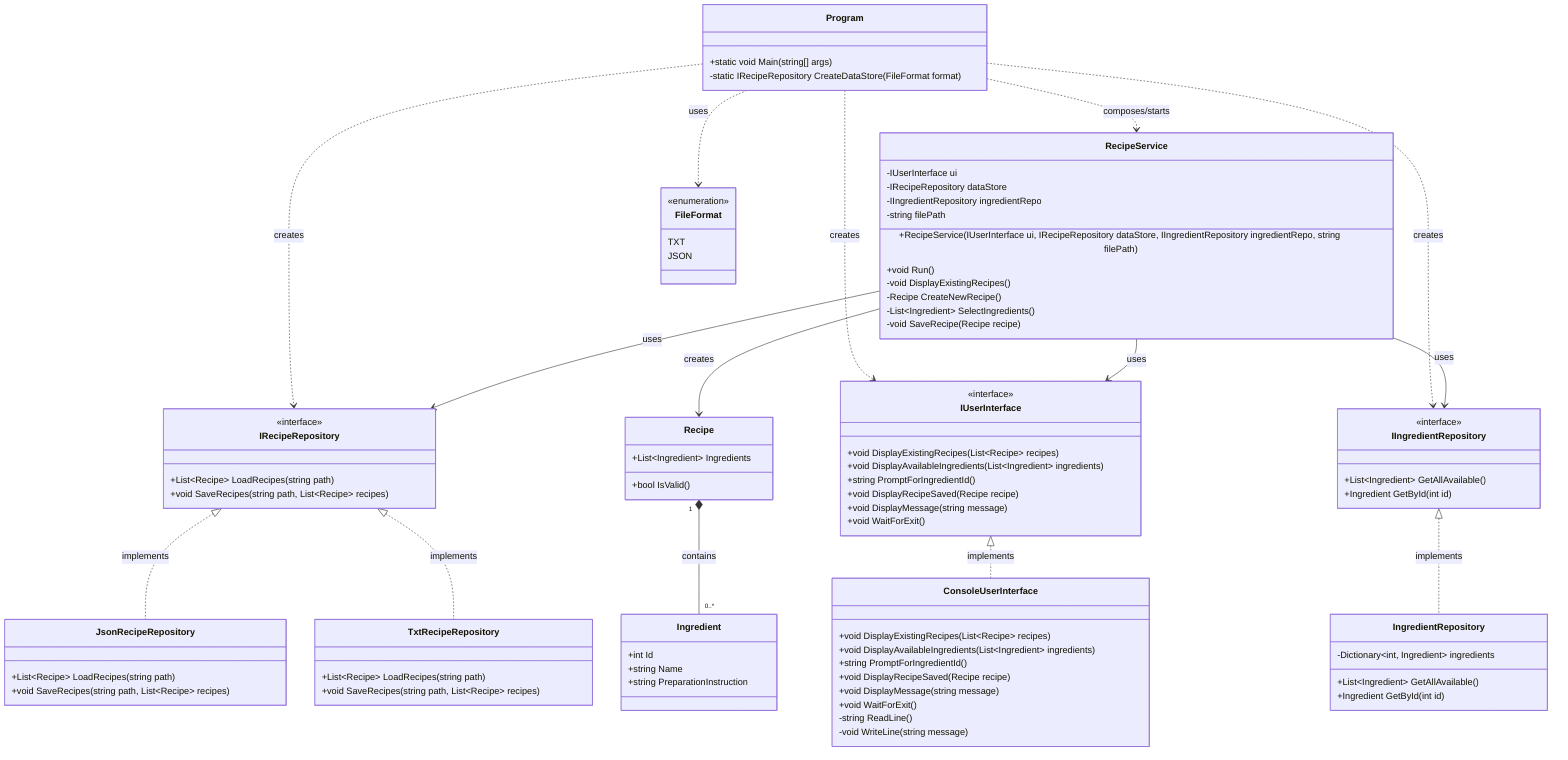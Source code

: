 classDiagram
    direction TB

    class Ingredient {
        +int Id
        +string Name
        +string PreparationInstruction
    }
    
    class Recipe {
        +List~Ingredient~ Ingredients
        +bool IsValid()
    }
    
    Recipe "1" *-- "0..*" Ingredient : contains

    class IRecipeRepository {
        <<interface>>
        +List~Recipe~ LoadRecipes(string path)
        +void SaveRecipes(string path, List~Recipe~ recipes)
    }
    
    class JsonRecipeRepository {
        +List~Recipe~ LoadRecipes(string path)
        +void SaveRecipes(string path, List~Recipe~ recipes)
    }
    
    class TxtRecipeRepository {
        +List~Recipe~ LoadRecipes(string path)
        +void SaveRecipes(string path, List~Recipe~ recipes)
    }

    IRecipeRepository <|.. JsonRecipeRepository : implements
    IRecipeRepository <|.. TxtRecipeRepository : implements

    class IIngredientRepository {
        <<interface>>
        +List~Ingredient~ GetAllAvailable()
        +Ingredient GetById(int id)
    }
    
    class IngredientRepository {
        -Dictionary~int, Ingredient~ ingredients
        +List~Ingredient~ GetAllAvailable()
        +Ingredient GetById(int id)
    }

    IIngredientRepository <|.. IngredientRepository : implements

    class IUserInterface {
        <<interface>>
        +void DisplayExistingRecipes(List~Recipe~ recipes)
        +void DisplayAvailableIngredients(List~Ingredient~ ingredients)
        +string PromptForIngredientId()
        +void DisplayRecipeSaved(Recipe recipe)
        +void DisplayMessage(string message)
        +void WaitForExit()
    }
    
    class ConsoleUserInterface {
        +void DisplayExistingRecipes(List~Recipe~ recipes)
        +void DisplayAvailableIngredients(List~Ingredient~ ingredients)
        +string PromptForIngredientId()
        +void DisplayRecipeSaved(Recipe recipe)
        +void DisplayMessage(string message)
        +void WaitForExit()
        -string ReadLine()
        -void WriteLine(string message)
    }

    IUserInterface <|.. ConsoleUserInterface : implements

    class RecipeService {
        -IUserInterface ui
        -IRecipeRepository dataStore
        -IIngredientRepository ingredientRepo
        -string filePath
        +RecipeService(IUserInterface ui, IRecipeRepository dataStore, IIngredientRepository ingredientRepo, string filePath)
        +void Run()
        -void DisplayExistingRecipes()
        -Recipe CreateNewRecipe()
        -List~Ingredient~ SelectIngredients()
        -void SaveRecipe(Recipe recipe)
    }

    RecipeService --> IUserInterface : uses
    RecipeService --> IRecipeRepository : uses
    RecipeService --> IIngredientRepository : uses
    RecipeService --> Recipe : creates

    class Program {
        +static void Main(string[] args)
        -static IRecipeRepository CreateDataStore(FileFormat format)
    }
    
    class FileFormat {
        <<enumeration>>
        TXT
        JSON
    }

    Program ..> RecipeService : composes/starts
    Program ..> FileFormat : uses
    Program ..> IRecipeRepository : creates
    Program ..> IIngredientRepository : creates
    Program ..> IUserInterface : creates
